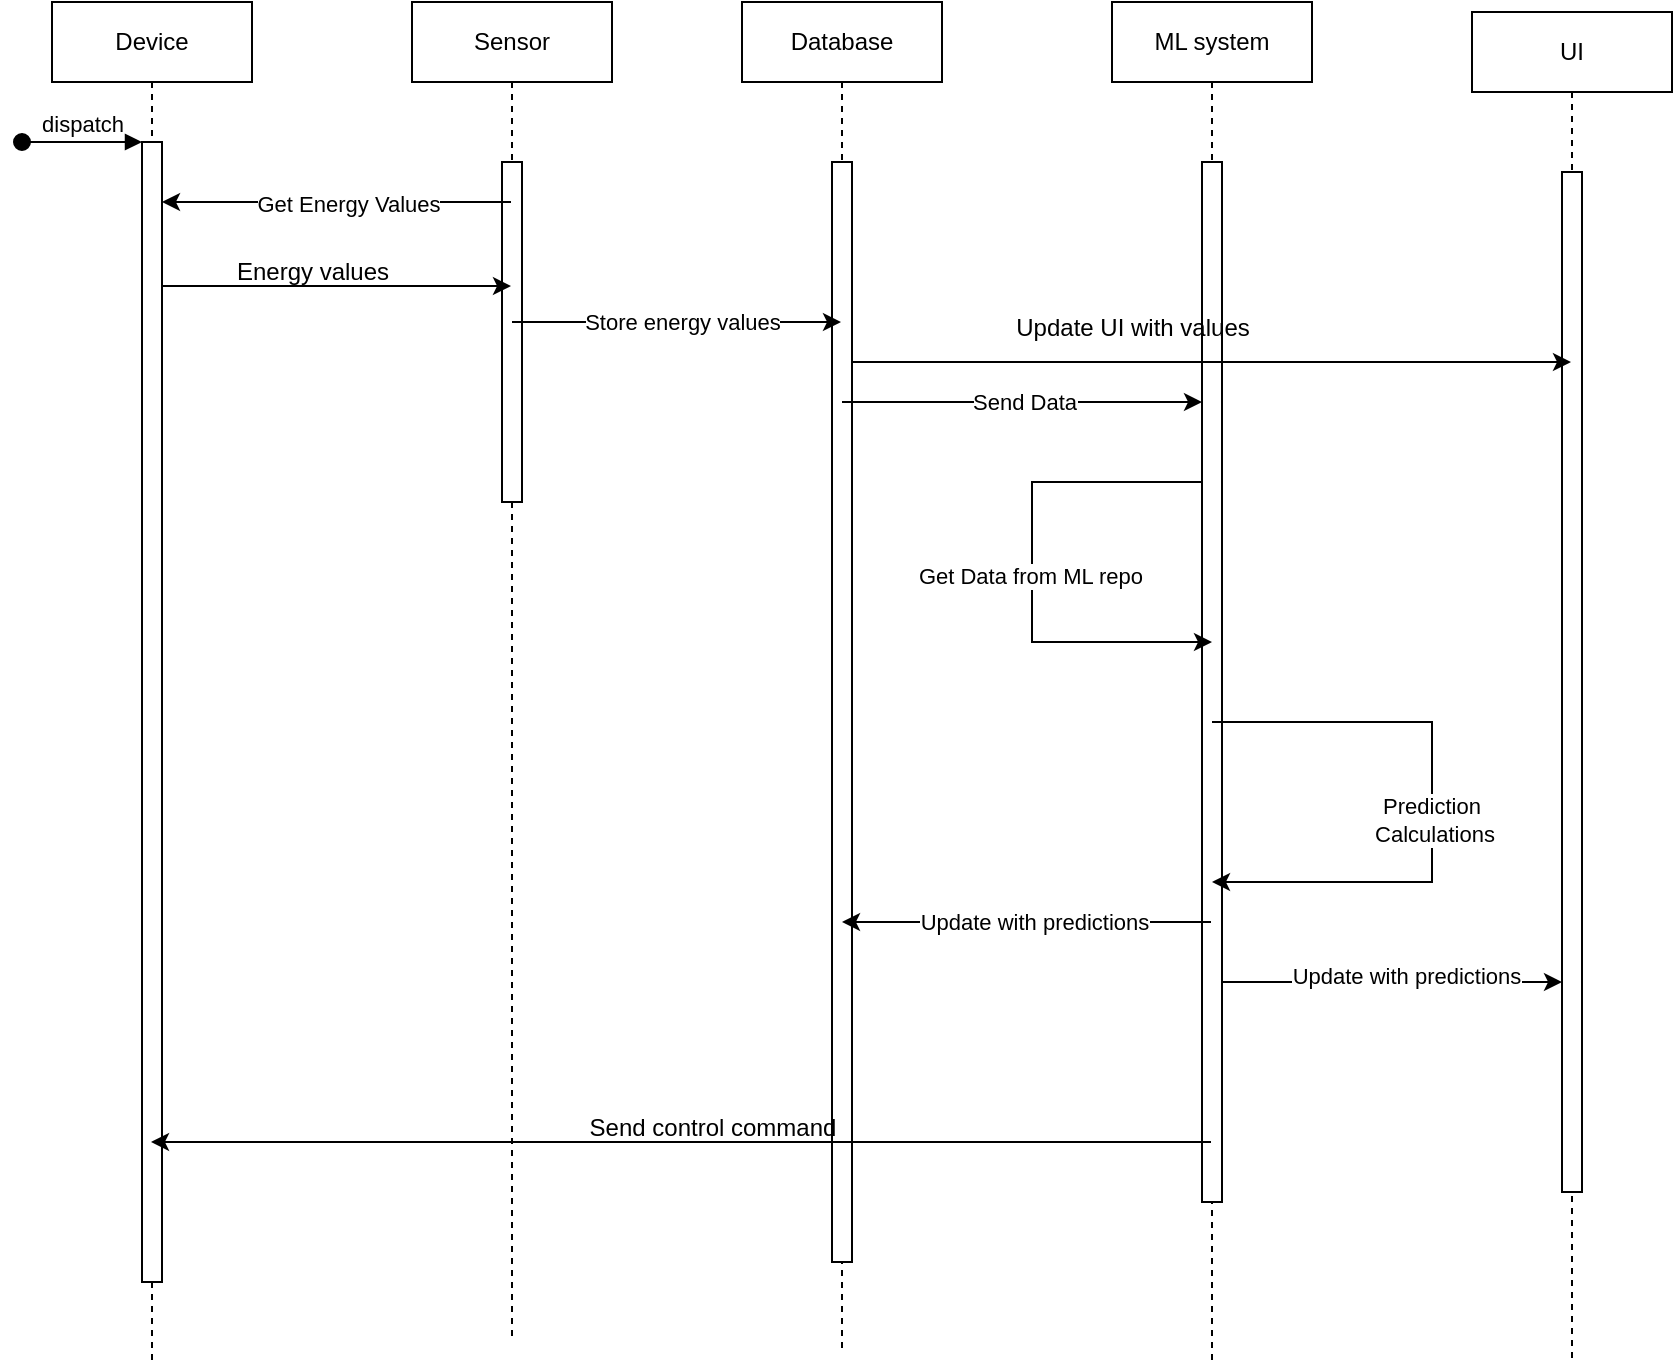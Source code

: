 <mxfile version="25.0.1">
  <diagram name="Page-1" id="2YBvvXClWsGukQMizWep">
    <mxGraphModel dx="1434" dy="754" grid="1" gridSize="10" guides="1" tooltips="1" connect="1" arrows="1" fold="1" page="1" pageScale="1" pageWidth="850" pageHeight="1100" math="0" shadow="0">
      <root>
        <mxCell id="0" />
        <mxCell id="1" parent="0" />
        <mxCell id="aM9ryv3xv72pqoxQDRHE-1" value="Device" style="shape=umlLifeline;perimeter=lifelinePerimeter;whiteSpace=wrap;html=1;container=0;dropTarget=0;collapsible=0;recursiveResize=0;outlineConnect=0;portConstraint=eastwest;newEdgeStyle={&quot;edgeStyle&quot;:&quot;elbowEdgeStyle&quot;,&quot;elbow&quot;:&quot;vertical&quot;,&quot;curved&quot;:0,&quot;rounded&quot;:0};" parent="1" vertex="1">
          <mxGeometry x="30" y="40" width="100" height="680" as="geometry" />
        </mxCell>
        <mxCell id="aM9ryv3xv72pqoxQDRHE-2" value="" style="html=1;points=[];perimeter=orthogonalPerimeter;outlineConnect=0;targetShapes=umlLifeline;portConstraint=eastwest;newEdgeStyle={&quot;edgeStyle&quot;:&quot;elbowEdgeStyle&quot;,&quot;elbow&quot;:&quot;vertical&quot;,&quot;curved&quot;:0,&quot;rounded&quot;:0};" parent="aM9ryv3xv72pqoxQDRHE-1" vertex="1">
          <mxGeometry x="45" y="70" width="10" height="570" as="geometry" />
        </mxCell>
        <mxCell id="aM9ryv3xv72pqoxQDRHE-3" value="dispatch" style="html=1;verticalAlign=bottom;startArrow=oval;endArrow=block;startSize=8;edgeStyle=elbowEdgeStyle;elbow=vertical;curved=0;rounded=0;" parent="aM9ryv3xv72pqoxQDRHE-1" target="aM9ryv3xv72pqoxQDRHE-2" edge="1">
          <mxGeometry relative="1" as="geometry">
            <mxPoint x="-15" y="70" as="sourcePoint" />
          </mxGeometry>
        </mxCell>
        <mxCell id="aM9ryv3xv72pqoxQDRHE-5" value="Sensor" style="shape=umlLifeline;perimeter=lifelinePerimeter;whiteSpace=wrap;html=1;container=0;dropTarget=0;collapsible=0;recursiveResize=0;outlineConnect=0;portConstraint=eastwest;newEdgeStyle={&quot;edgeStyle&quot;:&quot;elbowEdgeStyle&quot;,&quot;elbow&quot;:&quot;vertical&quot;,&quot;curved&quot;:0,&quot;rounded&quot;:0};" parent="1" vertex="1">
          <mxGeometry x="210" y="40" width="100" height="670" as="geometry" />
        </mxCell>
        <mxCell id="aM9ryv3xv72pqoxQDRHE-6" value="" style="html=1;points=[];perimeter=orthogonalPerimeter;outlineConnect=0;targetShapes=umlLifeline;portConstraint=eastwest;newEdgeStyle={&quot;edgeStyle&quot;:&quot;elbowEdgeStyle&quot;,&quot;elbow&quot;:&quot;vertical&quot;,&quot;curved&quot;:0,&quot;rounded&quot;:0};" parent="aM9ryv3xv72pqoxQDRHE-5" vertex="1">
          <mxGeometry x="45" y="80" width="10" height="170" as="geometry" />
        </mxCell>
        <mxCell id="lqKnpEpVxvT7NwCTdXQ0-1" value="Database" style="shape=umlLifeline;perimeter=lifelinePerimeter;whiteSpace=wrap;html=1;container=0;dropTarget=0;collapsible=0;recursiveResize=0;outlineConnect=0;portConstraint=eastwest;newEdgeStyle={&quot;edgeStyle&quot;:&quot;elbowEdgeStyle&quot;,&quot;elbow&quot;:&quot;vertical&quot;,&quot;curved&quot;:0,&quot;rounded&quot;:0};" vertex="1" parent="1">
          <mxGeometry x="375" y="40" width="100" height="675" as="geometry" />
        </mxCell>
        <mxCell id="lqKnpEpVxvT7NwCTdXQ0-2" value="" style="html=1;points=[];perimeter=orthogonalPerimeter;outlineConnect=0;targetShapes=umlLifeline;portConstraint=eastwest;newEdgeStyle={&quot;edgeStyle&quot;:&quot;elbowEdgeStyle&quot;,&quot;elbow&quot;:&quot;vertical&quot;,&quot;curved&quot;:0,&quot;rounded&quot;:0};" vertex="1" parent="lqKnpEpVxvT7NwCTdXQ0-1">
          <mxGeometry x="45" y="80" width="10" height="550" as="geometry" />
        </mxCell>
        <mxCell id="lqKnpEpVxvT7NwCTdXQ0-3" value="UI" style="shape=umlLifeline;perimeter=lifelinePerimeter;whiteSpace=wrap;html=1;container=0;dropTarget=0;collapsible=0;recursiveResize=0;outlineConnect=0;portConstraint=eastwest;newEdgeStyle={&quot;edgeStyle&quot;:&quot;elbowEdgeStyle&quot;,&quot;elbow&quot;:&quot;vertical&quot;,&quot;curved&quot;:0,&quot;rounded&quot;:0};" vertex="1" parent="1">
          <mxGeometry x="740" y="45" width="100" height="675" as="geometry" />
        </mxCell>
        <mxCell id="lqKnpEpVxvT7NwCTdXQ0-4" value="" style="html=1;points=[];perimeter=orthogonalPerimeter;outlineConnect=0;targetShapes=umlLifeline;portConstraint=eastwest;newEdgeStyle={&quot;edgeStyle&quot;:&quot;elbowEdgeStyle&quot;,&quot;elbow&quot;:&quot;vertical&quot;,&quot;curved&quot;:0,&quot;rounded&quot;:0};" vertex="1" parent="lqKnpEpVxvT7NwCTdXQ0-3">
          <mxGeometry x="45" y="80" width="10" height="510" as="geometry" />
        </mxCell>
        <mxCell id="lqKnpEpVxvT7NwCTdXQ0-6" value="" style="endArrow=classic;html=1;rounded=0;" edge="1" parent="1" source="aM9ryv3xv72pqoxQDRHE-5" target="aM9ryv3xv72pqoxQDRHE-2">
          <mxGeometry width="50" height="50" relative="1" as="geometry">
            <mxPoint x="190" y="490" as="sourcePoint" />
            <mxPoint x="90" y="140" as="targetPoint" />
            <Array as="points">
              <mxPoint x="190" y="140" />
            </Array>
          </mxGeometry>
        </mxCell>
        <mxCell id="lqKnpEpVxvT7NwCTdXQ0-7" value="Get Energy Values" style="edgeLabel;html=1;align=center;verticalAlign=middle;resizable=0;points=[];" vertex="1" connectable="0" parent="lqKnpEpVxvT7NwCTdXQ0-6">
          <mxGeometry x="-0.066" y="1" relative="1" as="geometry">
            <mxPoint as="offset" />
          </mxGeometry>
        </mxCell>
        <mxCell id="lqKnpEpVxvT7NwCTdXQ0-12" value="" style="endArrow=classic;html=1;rounded=0;" edge="1" parent="1" source="aM9ryv3xv72pqoxQDRHE-5" target="lqKnpEpVxvT7NwCTdXQ0-1">
          <mxGeometry width="50" height="50" relative="1" as="geometry">
            <mxPoint x="260" y="200" as="sourcePoint" />
            <mxPoint x="440" y="200" as="targetPoint" />
            <Array as="points">
              <mxPoint x="310.5" y="200" />
              <mxPoint x="380.5" y="200" />
              <mxPoint x="420.5" y="200" />
            </Array>
          </mxGeometry>
        </mxCell>
        <mxCell id="lqKnpEpVxvT7NwCTdXQ0-13" value="Store energy values" style="edgeLabel;html=1;align=center;verticalAlign=middle;resizable=0;points=[];" vertex="1" connectable="0" parent="lqKnpEpVxvT7NwCTdXQ0-12">
          <mxGeometry x="-0.145" y="-3" relative="1" as="geometry">
            <mxPoint x="14" y="-3" as="offset" />
          </mxGeometry>
        </mxCell>
        <mxCell id="lqKnpEpVxvT7NwCTdXQ0-17" value="" style="endArrow=classic;html=1;rounded=0;" edge="1" parent="1" source="lqKnpEpVxvT7NwCTdXQ0-1" target="lqKnpEpVxvT7NwCTdXQ0-20">
          <mxGeometry width="50" height="50" relative="1" as="geometry">
            <mxPoint x="570" y="410" as="sourcePoint" />
            <mxPoint x="620" y="360" as="targetPoint" />
            <Array as="points">
              <mxPoint x="490" y="240" />
              <mxPoint x="590" y="240" />
            </Array>
          </mxGeometry>
        </mxCell>
        <mxCell id="lqKnpEpVxvT7NwCTdXQ0-18" value="Send Data" style="edgeLabel;html=1;align=center;verticalAlign=middle;resizable=0;points=[];" vertex="1" connectable="0" parent="lqKnpEpVxvT7NwCTdXQ0-17">
          <mxGeometry x="-0.064" relative="1" as="geometry">
            <mxPoint x="7" as="offset" />
          </mxGeometry>
        </mxCell>
        <mxCell id="lqKnpEpVxvT7NwCTdXQ0-19" value="ML system" style="shape=umlLifeline;perimeter=lifelinePerimeter;whiteSpace=wrap;html=1;container=0;dropTarget=0;collapsible=0;recursiveResize=0;outlineConnect=0;portConstraint=eastwest;newEdgeStyle={&quot;edgeStyle&quot;:&quot;elbowEdgeStyle&quot;,&quot;elbow&quot;:&quot;vertical&quot;,&quot;curved&quot;:0,&quot;rounded&quot;:0};" vertex="1" parent="1">
          <mxGeometry x="560" y="40" width="100" height="680" as="geometry" />
        </mxCell>
        <mxCell id="lqKnpEpVxvT7NwCTdXQ0-20" value="" style="html=1;points=[];perimeter=orthogonalPerimeter;outlineConnect=0;targetShapes=umlLifeline;portConstraint=eastwest;newEdgeStyle={&quot;edgeStyle&quot;:&quot;elbowEdgeStyle&quot;,&quot;elbow&quot;:&quot;vertical&quot;,&quot;curved&quot;:0,&quot;rounded&quot;:0};" vertex="1" parent="lqKnpEpVxvT7NwCTdXQ0-19">
          <mxGeometry x="45" y="80" width="10" height="520" as="geometry" />
        </mxCell>
        <mxCell id="lqKnpEpVxvT7NwCTdXQ0-29" value="" style="endArrow=classic;html=1;rounded=0;" edge="1" parent="lqKnpEpVxvT7NwCTdXQ0-19" source="lqKnpEpVxvT7NwCTdXQ0-20" target="lqKnpEpVxvT7NwCTdXQ0-19">
          <mxGeometry width="50" height="50" relative="1" as="geometry">
            <mxPoint x="69.5" y="240" as="sourcePoint" />
            <mxPoint x="65" y="320" as="targetPoint" />
            <Array as="points">
              <mxPoint x="-40" y="240" />
              <mxPoint x="-40" y="320" />
              <mxPoint x="30" y="320" />
              <mxPoint x="50" y="320" />
            </Array>
          </mxGeometry>
        </mxCell>
        <mxCell id="lqKnpEpVxvT7NwCTdXQ0-32" value="Get Data from ML repo" style="edgeLabel;html=1;align=center;verticalAlign=middle;resizable=0;points=[];" vertex="1" connectable="0" parent="lqKnpEpVxvT7NwCTdXQ0-29">
          <mxGeometry x="-0.04" y="-1" relative="1" as="geometry">
            <mxPoint y="9" as="offset" />
          </mxGeometry>
        </mxCell>
        <mxCell id="lqKnpEpVxvT7NwCTdXQ0-21" value="" style="endArrow=classic;html=1;rounded=0;" edge="1" parent="1">
          <mxGeometry width="50" height="50" relative="1" as="geometry">
            <mxPoint x="85" y="182" as="sourcePoint" />
            <mxPoint x="259.5" y="182" as="targetPoint" />
            <Array as="points">
              <mxPoint x="190" y="182" />
            </Array>
          </mxGeometry>
        </mxCell>
        <mxCell id="lqKnpEpVxvT7NwCTdXQ0-22" value="Energy values" style="text;html=1;align=center;verticalAlign=middle;resizable=0;points=[];autosize=1;strokeColor=none;fillColor=none;" vertex="1" parent="1">
          <mxGeometry x="110" y="160" width="100" height="30" as="geometry" />
        </mxCell>
        <mxCell id="lqKnpEpVxvT7NwCTdXQ0-24" value="" style="endArrow=classic;html=1;rounded=0;" edge="1" parent="1" source="lqKnpEpVxvT7NwCTdXQ0-19" target="lqKnpEpVxvT7NwCTdXQ0-19">
          <mxGeometry width="50" height="50" relative="1" as="geometry">
            <mxPoint x="570" y="410" as="sourcePoint" />
            <mxPoint x="580" y="360" as="targetPoint" />
            <Array as="points">
              <mxPoint x="660" y="400" />
              <mxPoint x="720" y="400" />
              <mxPoint x="720" y="480" />
              <mxPoint x="670" y="480" />
            </Array>
          </mxGeometry>
        </mxCell>
        <mxCell id="lqKnpEpVxvT7NwCTdXQ0-25" value="Prediction&amp;nbsp;&lt;div&gt;Calculations&lt;/div&gt;" style="edgeLabel;html=1;align=center;verticalAlign=middle;resizable=0;points=[];" vertex="1" connectable="0" parent="lqKnpEpVxvT7NwCTdXQ0-24">
          <mxGeometry x="0.054" y="1" relative="1" as="geometry">
            <mxPoint y="1" as="offset" />
          </mxGeometry>
        </mxCell>
        <mxCell id="lqKnpEpVxvT7NwCTdXQ0-26" value="" style="endArrow=classic;html=1;rounded=0;" edge="1" parent="1" source="lqKnpEpVxvT7NwCTdXQ0-2" target="lqKnpEpVxvT7NwCTdXQ0-3">
          <mxGeometry width="50" height="50" relative="1" as="geometry">
            <mxPoint x="570" y="410" as="sourcePoint" />
            <mxPoint x="620" y="360" as="targetPoint" />
            <Array as="points">
              <mxPoint x="540" y="220" />
            </Array>
          </mxGeometry>
        </mxCell>
        <mxCell id="lqKnpEpVxvT7NwCTdXQ0-27" value="Update UI with values" style="text;html=1;align=center;verticalAlign=middle;resizable=0;points=[];autosize=1;strokeColor=none;fillColor=none;" vertex="1" parent="1">
          <mxGeometry x="500" y="188" width="140" height="30" as="geometry" />
        </mxCell>
        <mxCell id="lqKnpEpVxvT7NwCTdXQ0-39" value="" style="endArrow=classic;html=1;rounded=0;" edge="1" parent="1" source="lqKnpEpVxvT7NwCTdXQ0-20" target="lqKnpEpVxvT7NwCTdXQ0-4">
          <mxGeometry width="50" height="50" relative="1" as="geometry">
            <mxPoint x="570" y="410" as="sourcePoint" />
            <mxPoint x="720" y="550" as="targetPoint" />
            <Array as="points">
              <mxPoint x="720" y="530" />
            </Array>
          </mxGeometry>
        </mxCell>
        <mxCell id="lqKnpEpVxvT7NwCTdXQ0-40" value="Update with predictions" style="edgeLabel;html=1;align=center;verticalAlign=middle;resizable=0;points=[];" vertex="1" connectable="0" parent="lqKnpEpVxvT7NwCTdXQ0-39">
          <mxGeometry x="0.082" y="3" relative="1" as="geometry">
            <mxPoint as="offset" />
          </mxGeometry>
        </mxCell>
        <mxCell id="lqKnpEpVxvT7NwCTdXQ0-41" value="" style="endArrow=classic;html=1;rounded=0;" edge="1" parent="1" source="lqKnpEpVxvT7NwCTdXQ0-19" target="lqKnpEpVxvT7NwCTdXQ0-1">
          <mxGeometry width="50" height="50" relative="1" as="geometry">
            <mxPoint x="570" y="410" as="sourcePoint" />
            <mxPoint x="620" y="360" as="targetPoint" />
            <Array as="points">
              <mxPoint x="520" y="500" />
            </Array>
          </mxGeometry>
        </mxCell>
        <mxCell id="lqKnpEpVxvT7NwCTdXQ0-43" value="Update with predictions" style="edgeLabel;html=1;align=center;verticalAlign=middle;resizable=0;points=[];" vertex="1" connectable="0" parent="lqKnpEpVxvT7NwCTdXQ0-41">
          <mxGeometry x="0.443" y="-4" relative="1" as="geometry">
            <mxPoint x="44" y="4" as="offset" />
          </mxGeometry>
        </mxCell>
        <mxCell id="lqKnpEpVxvT7NwCTdXQ0-44" value="" style="endArrow=classic;html=1;rounded=0;" edge="1" parent="1">
          <mxGeometry width="50" height="50" relative="1" as="geometry">
            <mxPoint x="609.5" y="610" as="sourcePoint" />
            <mxPoint x="79.5" y="610" as="targetPoint" />
            <Array as="points">
              <mxPoint x="600" y="610" />
            </Array>
          </mxGeometry>
        </mxCell>
        <mxCell id="lqKnpEpVxvT7NwCTdXQ0-45" value="Send control command" style="text;html=1;align=center;verticalAlign=middle;resizable=0;points=[];autosize=1;strokeColor=none;fillColor=none;" vertex="1" parent="1">
          <mxGeometry x="285" y="588" width="150" height="30" as="geometry" />
        </mxCell>
      </root>
    </mxGraphModel>
  </diagram>
</mxfile>
